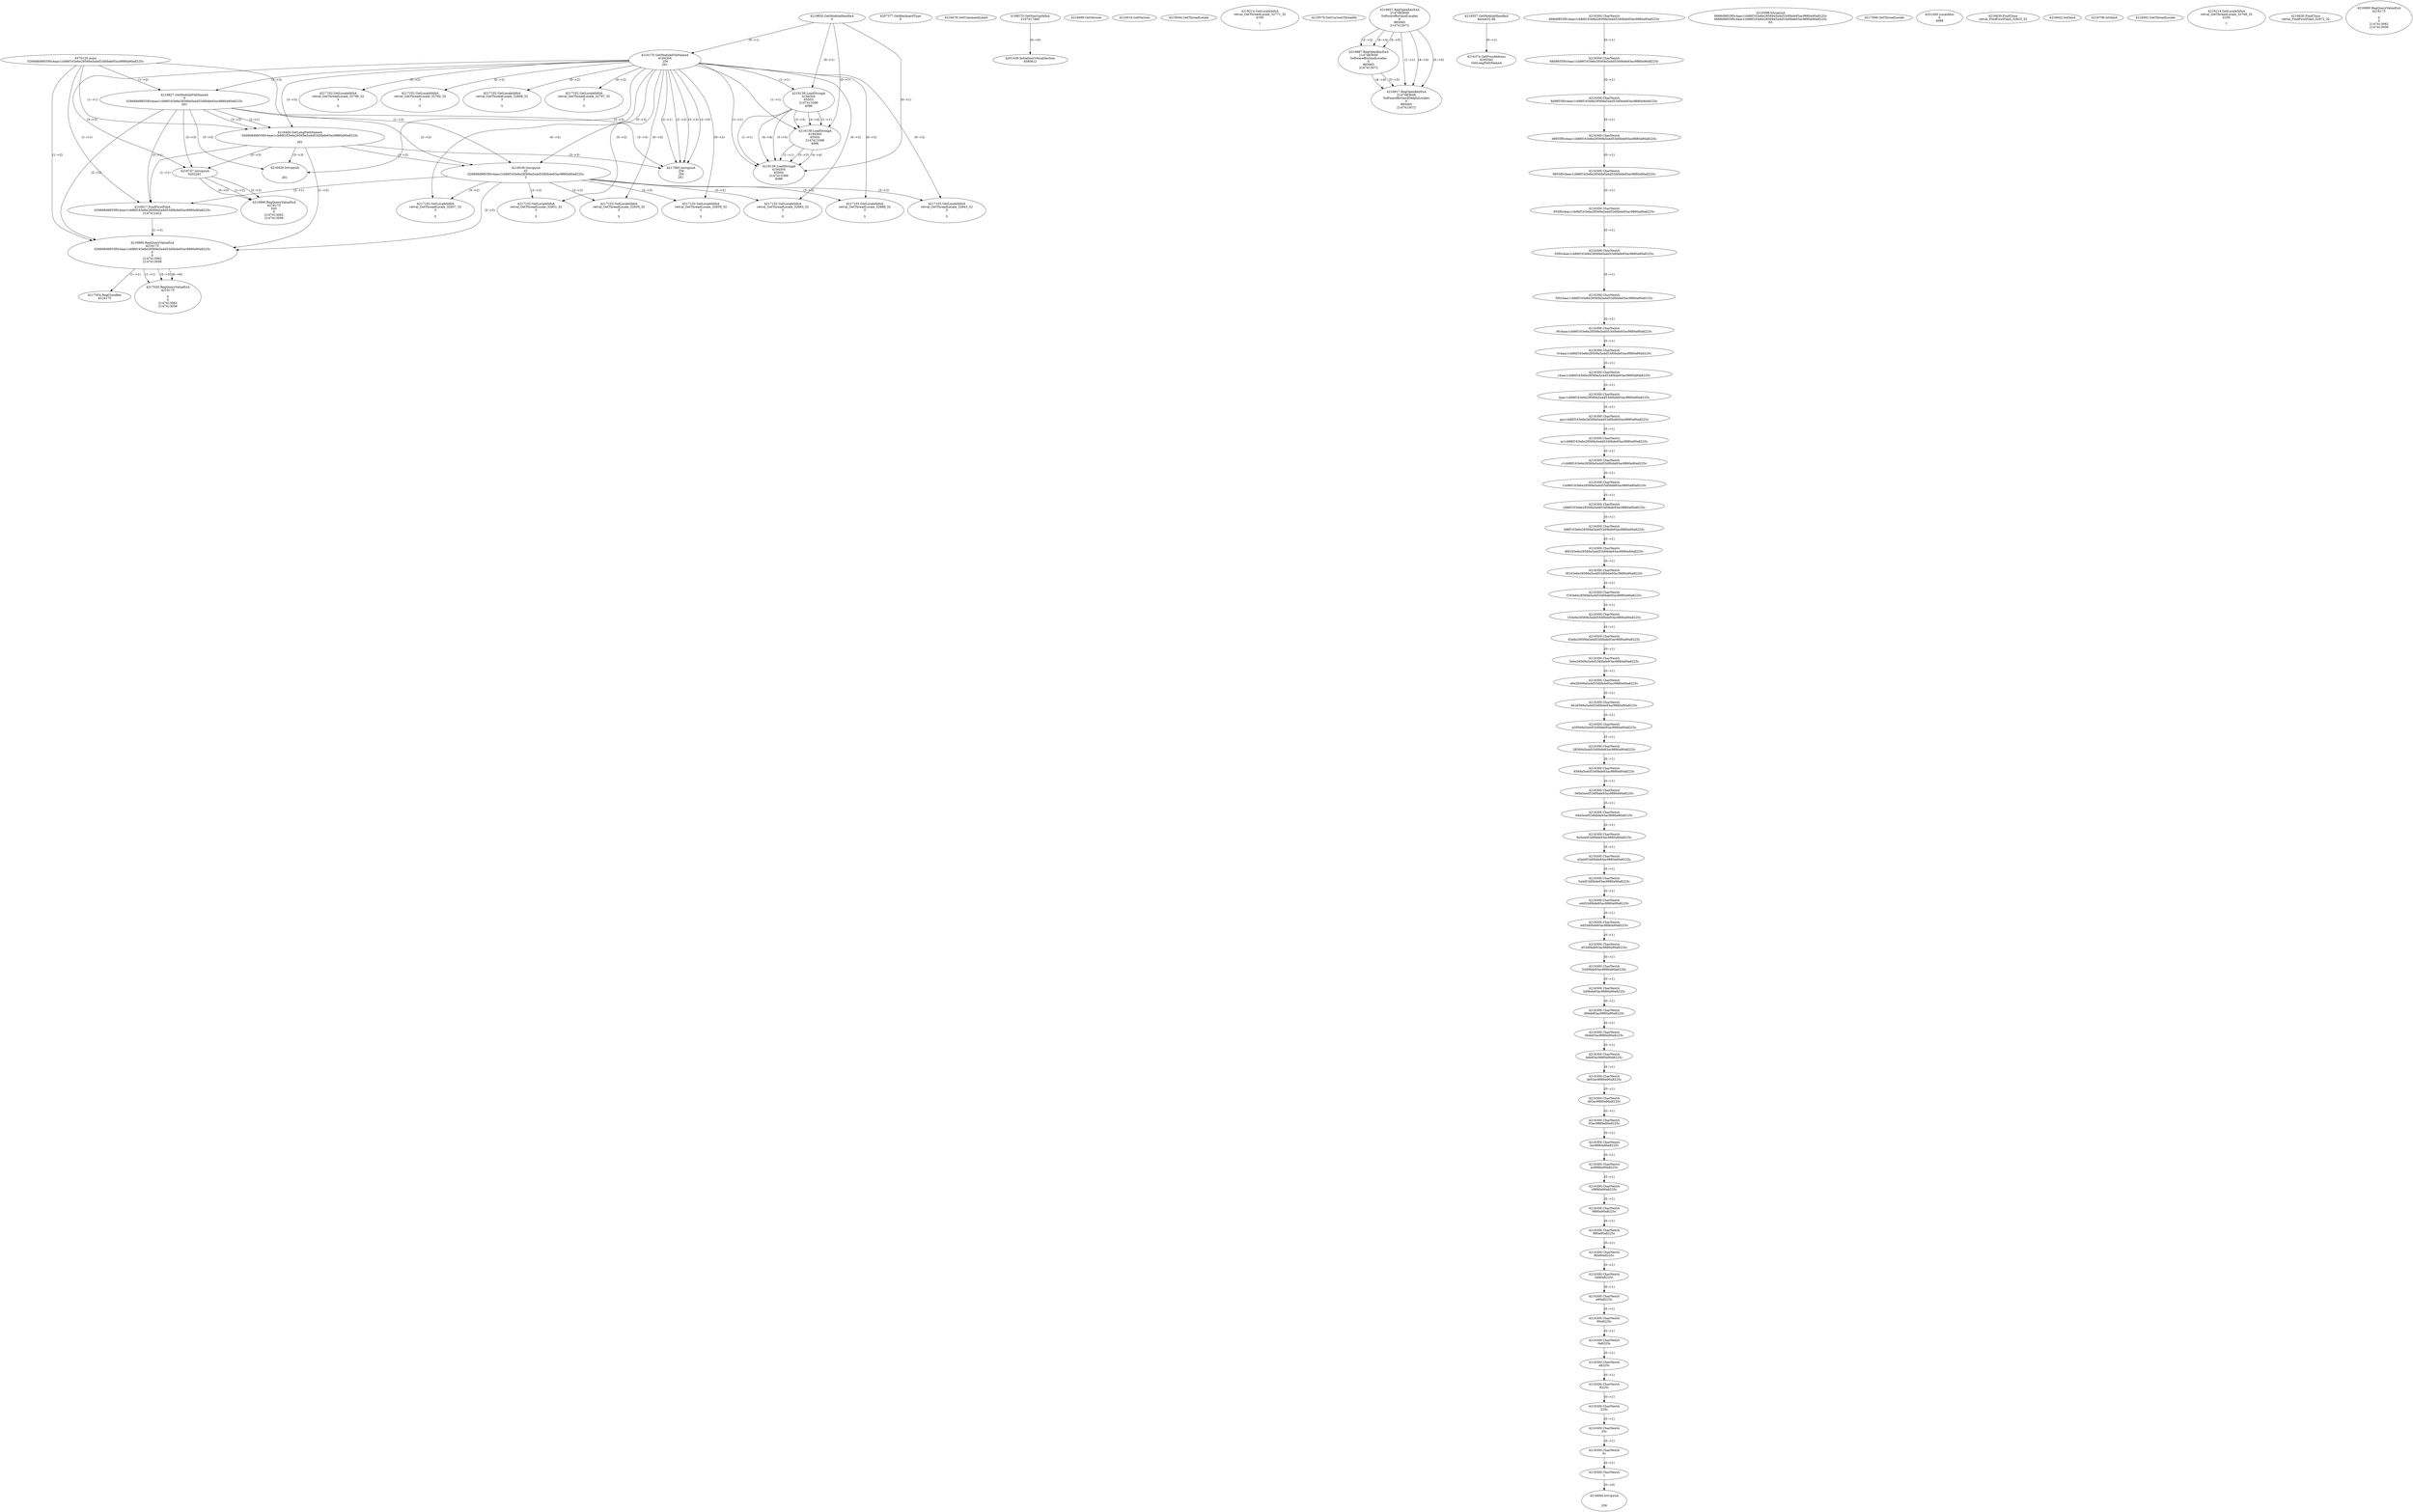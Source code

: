 // Global SCDG with merge call
digraph {
	0 [label="4570120.main
026668d9855f0c4aac1cb86f163e6e28569a5a4d53d0bde93ac9880a90a8225c"]
	1 [label="4219820.GetModuleHandleA
0"]
	2 [label="4207377.GetKeyboardType
0"]
	3 [label="4219479.GetCommandLineA
"]
	4 [label="4199270.GetStartupInfoA
2147417460"]
	5 [label="4219499.GetVersion
"]
	6 [label="4219516.GetVersion
"]
	7 [label="4219544.GetThreadLocale
"]
	8 [label="4219214.GetLocaleInfoA
retval_GetThreadLocale_32771_32
4100

7"]
	9 [label="4219576.GetCurrentThreadId
"]
	10 [label="4216170.GetModuleFileNameA
4194304
.ZM
261"]
	1 -> 10 [label="(0-->1)"]
	11 [label="4216827.GetModuleFileNameA
0
026668d9855f0c4aac1cb86f163e6e28569a5a4d53d0bde93ac9880a90a8225c
261"]
	0 -> 11 [label="(1-->2)"]
	10 -> 11 [label="(3-->3)"]
	12 [label="4216857.RegOpenKeyExA
2147483649
Software\Borland\Locales
0
983065
2147413072"]
	13 [label="4216887.RegOpenKeyExA
2147483650
Software\Borland\Locales
0
983065
2147413072"]
	12 -> 13 [label="(2-->2)"]
	12 -> 13 [label="(4-->4)"]
	12 -> 13 [label="(5-->5)"]
	14 [label="4216357.GetModuleHandleA
kernel32.dll"]
	15 [label="4216374.GetProcAddress
6295592
GetLongPathNameA"]
	14 -> 15 [label="(0-->1)"]
	16 [label="4216404.GetLongPathNameA
026668d9855f0c4aac1cb86f163e6e28569a5a4d53d0bde93ac9880a90a8225c

261"]
	0 -> 16 [label="(1-->1)"]
	11 -> 16 [label="(2-->1)"]
	10 -> 16 [label="(3-->3)"]
	11 -> 16 [label="(3-->3)"]
	17 [label="4216539.lstrcpynA
02
026668d9855f0c4aac1cb86f163e6e28569a5a4d53d0bde93ac9880a90a8225c
3"]
	0 -> 17 [label="(1-->2)"]
	11 -> 17 [label="(2-->2)"]
	16 -> 17 [label="(1-->2)"]
	10 -> 17 [label="(0-->3)"]
	18 [label="4216300.CharNextA
668d9855f0c4aac1cb86f163e6e28569a5a4d53d0bde93ac9880a90a8225c"]
	19 [label="4216300.CharNextA
68d9855f0c4aac1cb86f163e6e28569a5a4d53d0bde93ac9880a90a8225c"]
	18 -> 19 [label="(0-->1)"]
	20 [label="4216300.CharNextA
8d9855f0c4aac1cb86f163e6e28569a5a4d53d0bde93ac9880a90a8225c"]
	19 -> 20 [label="(0-->1)"]
	21 [label="4216300.CharNextA
d9855f0c4aac1cb86f163e6e28569a5a4d53d0bde93ac9880a90a8225c"]
	20 -> 21 [label="(0-->1)"]
	22 [label="4216300.CharNextA
9855f0c4aac1cb86f163e6e28569a5a4d53d0bde93ac9880a90a8225c"]
	21 -> 22 [label="(0-->1)"]
	23 [label="4216300.CharNextA
855f0c4aac1cb86f163e6e28569a5a4d53d0bde93ac9880a90a8225c"]
	22 -> 23 [label="(0-->1)"]
	24 [label="4216300.CharNextA
55f0c4aac1cb86f163e6e28569a5a4d53d0bde93ac9880a90a8225c"]
	23 -> 24 [label="(0-->1)"]
	25 [label="4216300.CharNextA
5f0c4aac1cb86f163e6e28569a5a4d53d0bde93ac9880a90a8225c"]
	24 -> 25 [label="(0-->1)"]
	26 [label="4216300.CharNextA
f0c4aac1cb86f163e6e28569a5a4d53d0bde93ac9880a90a8225c"]
	25 -> 26 [label="(0-->1)"]
	27 [label="4216300.CharNextA
0c4aac1cb86f163e6e28569a5a4d53d0bde93ac9880a90a8225c"]
	26 -> 27 [label="(0-->1)"]
	28 [label="4216300.CharNextA
c4aac1cb86f163e6e28569a5a4d53d0bde93ac9880a90a8225c"]
	27 -> 28 [label="(0-->1)"]
	29 [label="4216300.CharNextA
4aac1cb86f163e6e28569a5a4d53d0bde93ac9880a90a8225c"]
	28 -> 29 [label="(0-->1)"]
	30 [label="4216300.CharNextA
aac1cb86f163e6e28569a5a4d53d0bde93ac9880a90a8225c"]
	29 -> 30 [label="(0-->1)"]
	31 [label="4216300.CharNextA
ac1cb86f163e6e28569a5a4d53d0bde93ac9880a90a8225c"]
	30 -> 31 [label="(0-->1)"]
	32 [label="4216300.CharNextA
c1cb86f163e6e28569a5a4d53d0bde93ac9880a90a8225c"]
	31 -> 32 [label="(0-->1)"]
	33 [label="4216300.CharNextA
1cb86f163e6e28569a5a4d53d0bde93ac9880a90a8225c"]
	32 -> 33 [label="(0-->1)"]
	34 [label="4216300.CharNextA
cb86f163e6e28569a5a4d53d0bde93ac9880a90a8225c"]
	33 -> 34 [label="(0-->1)"]
	35 [label="4216300.CharNextA
b86f163e6e28569a5a4d53d0bde93ac9880a90a8225c"]
	34 -> 35 [label="(0-->1)"]
	36 [label="4216300.CharNextA
86f163e6e28569a5a4d53d0bde93ac9880a90a8225c"]
	35 -> 36 [label="(0-->1)"]
	37 [label="4216300.CharNextA
6f163e6e28569a5a4d53d0bde93ac9880a90a8225c"]
	36 -> 37 [label="(0-->1)"]
	38 [label="4216300.CharNextA
f163e6e28569a5a4d53d0bde93ac9880a90a8225c"]
	37 -> 38 [label="(0-->1)"]
	39 [label="4216300.CharNextA
163e6e28569a5a4d53d0bde93ac9880a90a8225c"]
	38 -> 39 [label="(0-->1)"]
	40 [label="4216300.CharNextA
63e6e28569a5a4d53d0bde93ac9880a90a8225c"]
	39 -> 40 [label="(0-->1)"]
	41 [label="4216300.CharNextA
3e6e28569a5a4d53d0bde93ac9880a90a8225c"]
	40 -> 41 [label="(0-->1)"]
	42 [label="4216300.CharNextA
e6e28569a5a4d53d0bde93ac9880a90a8225c"]
	41 -> 42 [label="(0-->1)"]
	43 [label="4216300.CharNextA
6e28569a5a4d53d0bde93ac9880a90a8225c"]
	42 -> 43 [label="(0-->1)"]
	44 [label="4216300.CharNextA
e28569a5a4d53d0bde93ac9880a90a8225c"]
	43 -> 44 [label="(0-->1)"]
	45 [label="4216300.CharNextA
28569a5a4d53d0bde93ac9880a90a8225c"]
	44 -> 45 [label="(0-->1)"]
	46 [label="4216300.CharNextA
8569a5a4d53d0bde93ac9880a90a8225c"]
	45 -> 46 [label="(0-->1)"]
	47 [label="4216300.CharNextA
569a5a4d53d0bde93ac9880a90a8225c"]
	46 -> 47 [label="(0-->1)"]
	48 [label="4216300.CharNextA
69a5a4d53d0bde93ac9880a90a8225c"]
	47 -> 48 [label="(0-->1)"]
	49 [label="4216300.CharNextA
9a5a4d53d0bde93ac9880a90a8225c"]
	48 -> 49 [label="(0-->1)"]
	50 [label="4216300.CharNextA
a5a4d53d0bde93ac9880a90a8225c"]
	49 -> 50 [label="(0-->1)"]
	51 [label="4216300.CharNextA
5a4d53d0bde93ac9880a90a8225c"]
	50 -> 51 [label="(0-->1)"]
	52 [label="4216300.CharNextA
a4d53d0bde93ac9880a90a8225c"]
	51 -> 52 [label="(0-->1)"]
	53 [label="4216300.CharNextA
4d53d0bde93ac9880a90a8225c"]
	52 -> 53 [label="(0-->1)"]
	54 [label="4216300.CharNextA
d53d0bde93ac9880a90a8225c"]
	53 -> 54 [label="(0-->1)"]
	55 [label="4216300.CharNextA
53d0bde93ac9880a90a8225c"]
	54 -> 55 [label="(0-->1)"]
	56 [label="4216300.CharNextA
3d0bde93ac9880a90a8225c"]
	55 -> 56 [label="(0-->1)"]
	57 [label="4216300.CharNextA
d0bde93ac9880a90a8225c"]
	56 -> 57 [label="(0-->1)"]
	58 [label="4216300.CharNextA
0bde93ac9880a90a8225c"]
	57 -> 58 [label="(0-->1)"]
	59 [label="4216300.CharNextA
bde93ac9880a90a8225c"]
	58 -> 59 [label="(0-->1)"]
	60 [label="4216300.CharNextA
de93ac9880a90a8225c"]
	59 -> 60 [label="(0-->1)"]
	61 [label="4216300.CharNextA
e93ac9880a90a8225c"]
	60 -> 61 [label="(0-->1)"]
	62 [label="4216300.CharNextA
93ac9880a90a8225c"]
	61 -> 62 [label="(0-->1)"]
	63 [label="4216300.CharNextA
3ac9880a90a8225c"]
	62 -> 63 [label="(0-->1)"]
	64 [label="4216300.CharNextA
ac9880a90a8225c"]
	63 -> 64 [label="(0-->1)"]
	65 [label="4216300.CharNextA
c9880a90a8225c"]
	64 -> 65 [label="(0-->1)"]
	66 [label="4216300.CharNextA
9880a90a8225c"]
	65 -> 66 [label="(0-->1)"]
	67 [label="4216300.CharNextA
880a90a8225c"]
	66 -> 67 [label="(0-->1)"]
	68 [label="4216300.CharNextA
80a90a8225c"]
	67 -> 68 [label="(0-->1)"]
	69 [label="4216300.CharNextA
0a90a8225c"]
	68 -> 69 [label="(0-->1)"]
	70 [label="4216300.CharNextA
a90a8225c"]
	69 -> 70 [label="(0-->1)"]
	71 [label="4216300.CharNextA
90a8225c"]
	70 -> 71 [label="(0-->1)"]
	72 [label="4216300.CharNextA
0a8225c"]
	71 -> 72 [label="(0-->1)"]
	73 [label="4216300.CharNextA
a8225c"]
	72 -> 73 [label="(0-->1)"]
	74 [label="4216300.CharNextA
8225c"]
	73 -> 74 [label="(0-->1)"]
	75 [label="4216300.CharNextA
225c"]
	74 -> 75 [label="(0-->1)"]
	76 [label="4216300.CharNextA
25c"]
	75 -> 76 [label="(0-->1)"]
	77 [label="4216300.CharNextA
5c"]
	76 -> 77 [label="(0-->1)"]
	78 [label="4216300.CharNextA
c"]
	77 -> 78 [label="(0-->1)"]
	79 [label="4216598.lstrcpynA
6668d9855f0c4aac1cb86f163e6e28569a5a4d53d0bde93ac9880a90a8225c
6668d9855f0c4aac1cb86f163e6e28569a5a4d53d0bde93ac9880a90a8225c
63"]
	80 [label="4216617.FindFirstFileA
026668d9855f0c4aac1cb86f163e6e28569a5a4d53d0bde93ac9880a90a8225c
2147412422"]
	0 -> 80 [label="(1-->1)"]
	11 -> 80 [label="(2-->1)"]
	16 -> 80 [label="(1-->1)"]
	17 -> 80 [label="(2-->1)"]
	81 [label="4216990.RegQueryValueExA
4216175
026668d9855f0c4aac1cb86f163e6e28569a5a4d53d0bde93ac9880a90a8225c
0
0
2147413062
2147413056"]
	0 -> 81 [label="(1-->2)"]
	11 -> 81 [label="(2-->2)"]
	16 -> 81 [label="(1-->2)"]
	17 -> 81 [label="(2-->2)"]
	80 -> 81 [label="(1-->2)"]
	82 [label="4217054.RegCloseKey
4216175"]
	81 -> 82 [label="(1-->1)"]
	83 [label="4217083.lstrcpynA
.ZM
.ZM
261"]
	10 -> 83 [label="(2-->1)"]
	10 -> 83 [label="(2-->2)"]
	10 -> 83 [label="(3-->3)"]
	11 -> 83 [label="(3-->3)"]
	16 -> 83 [label="(3-->3)"]
	10 -> 83 [label="(2-->0)"]
	84 [label="4217096.GetThreadLocale
"]
	85 [label="4217102.GetLocaleInfoA
retval_GetThreadLocale_32835_32
3

5"]
	10 -> 85 [label="(0-->2)"]
	17 -> 85 [label="(3-->2)"]
	86 [label="4219138.LoadStringA
4194304
65503
2147413396
4096"]
	1 -> 86 [label="(0-->1)"]
	10 -> 86 [label="(1-->1)"]
	87 [label="4201439.InitializeCriticalSection
4580812"]
	4 -> 87 [label="(0-->0)"]
	88 [label="4201500.LocalAlloc
0
4088"]
	89 [label="4217020.RegQueryValueExA
4216175

0
0
2147413062
2147413056"]
	81 -> 89 [label="(1-->1)"]
	81 -> 89 [label="(5-->5)"]
	81 -> 89 [label="(6-->6)"]
	90 [label="4217102.GetLocaleInfoA
retval_GetThreadLocale_32837_32
3

5"]
	10 -> 90 [label="(0-->2)"]
	17 -> 90 [label="(3-->2)"]
	91 [label="4219138.LoadStringA
4194304
65502
2147413396
4096"]
	1 -> 91 [label="(0-->1)"]
	10 -> 91 [label="(1-->1)"]
	86 -> 91 [label="(1-->1)"]
	86 -> 91 [label="(3-->3)"]
	86 -> 91 [label="(4-->4)"]
	92 [label="4217102.GetLocaleInfoA
retval_GetThreadLocale_32843_32
3

5"]
	10 -> 92 [label="(0-->2)"]
	17 -> 92 [label="(3-->2)"]
	93 [label="4219138.LoadStringA
4194304
65500
2147413396
4096"]
	1 -> 93 [label="(0-->1)"]
	10 -> 93 [label="(1-->1)"]
	86 -> 93 [label="(1-->1)"]
	91 -> 93 [label="(1-->1)"]
	86 -> 93 [label="(3-->3)"]
	91 -> 93 [label="(3-->3)"]
	86 -> 93 [label="(4-->4)"]
	91 -> 93 [label="(4-->4)"]
	94 [label="4216630.FindClose
retval_FindFirstFileA_32825_32"]
	95 [label="4216642.lstrlenA
"]
	96 [label="4216694.lstrcpynA


258"]
	78 -> 96 [label="(0-->0)"]
	97 [label="4216706.lstrlenA
"]
	98 [label="4216747.lstrcpynA
02\
02\
261"]
	10 -> 98 [label="(3-->3)"]
	11 -> 98 [label="(3-->3)"]
	16 -> 98 [label="(3-->3)"]
	99 [label="4216990.RegQueryValueExA
4216175
02\
0
0
2147413062
2147413056"]
	98 -> 99 [label="(1-->2)"]
	98 -> 99 [label="(2-->2)"]
	98 -> 99 [label="(0-->2)"]
	100 [label="4217102.GetLocaleInfoA
retval_GetThreadLocale_32859_32
3

5"]
	10 -> 100 [label="(0-->2)"]
	17 -> 100 [label="(3-->2)"]
	101 [label="4219561.GetThreadLocale
"]
	102 [label="4219214.GetLocaleInfoA
retval_GetThreadLocale_32768_32
4100

7"]
	103 [label="4216630.FindClose
retval_FindFirstFileA_32872_32"]
	104 [label="4217102.GetLocaleInfoA
retval_GetThreadLocale_32888_32
3

5"]
	10 -> 104 [label="(0-->2)"]
	17 -> 104 [label="(3-->2)"]
	105 [label="4216917.RegOpenKeyExA
2147483649
Software\Borland\Delphi\Locales
0
983065
2147413072"]
	12 -> 105 [label="(1-->1)"]
	12 -> 105 [label="(4-->4)"]
	13 -> 105 [label="(4-->4)"]
	12 -> 105 [label="(5-->5)"]
	13 -> 105 [label="(5-->5)"]
	106 [label="4216426.lstrcpynA


261"]
	10 -> 106 [label="(3-->3)"]
	11 -> 106 [label="(3-->3)"]
	16 -> 106 [label="(3-->3)"]
	107 [label="4216990.RegQueryValueExA
4216175

0
0
2147413062
2147413056"]
	108 [label="4217102.GetLocaleInfoA
retval_GetThreadLocale_32790_32
3

5"]
	10 -> 108 [label="(0-->2)"]
	109 [label="4217102.GetLocaleInfoA
retval_GetThreadLocale_32792_32
3

5"]
	10 -> 109 [label="(0-->2)"]
	110 [label="4217102.GetLocaleInfoA
retval_GetThreadLocale_32863_32
3

5"]
	10 -> 110 [label="(0-->2)"]
	17 -> 110 [label="(3-->2)"]
	111 [label="4217102.GetLocaleInfoA
retval_GetThreadLocale_32851_32
3

5"]
	10 -> 111 [label="(0-->2)"]
	17 -> 111 [label="(3-->2)"]
	112 [label="4217102.GetLocaleInfoA
retval_GetThreadLocale_32806_32
3

5"]
	10 -> 112 [label="(0-->2)"]
	113 [label="4217102.GetLocaleInfoA
retval_GetThreadLocale_32797_32
3

5"]
	10 -> 113 [label="(0-->2)"]
}

